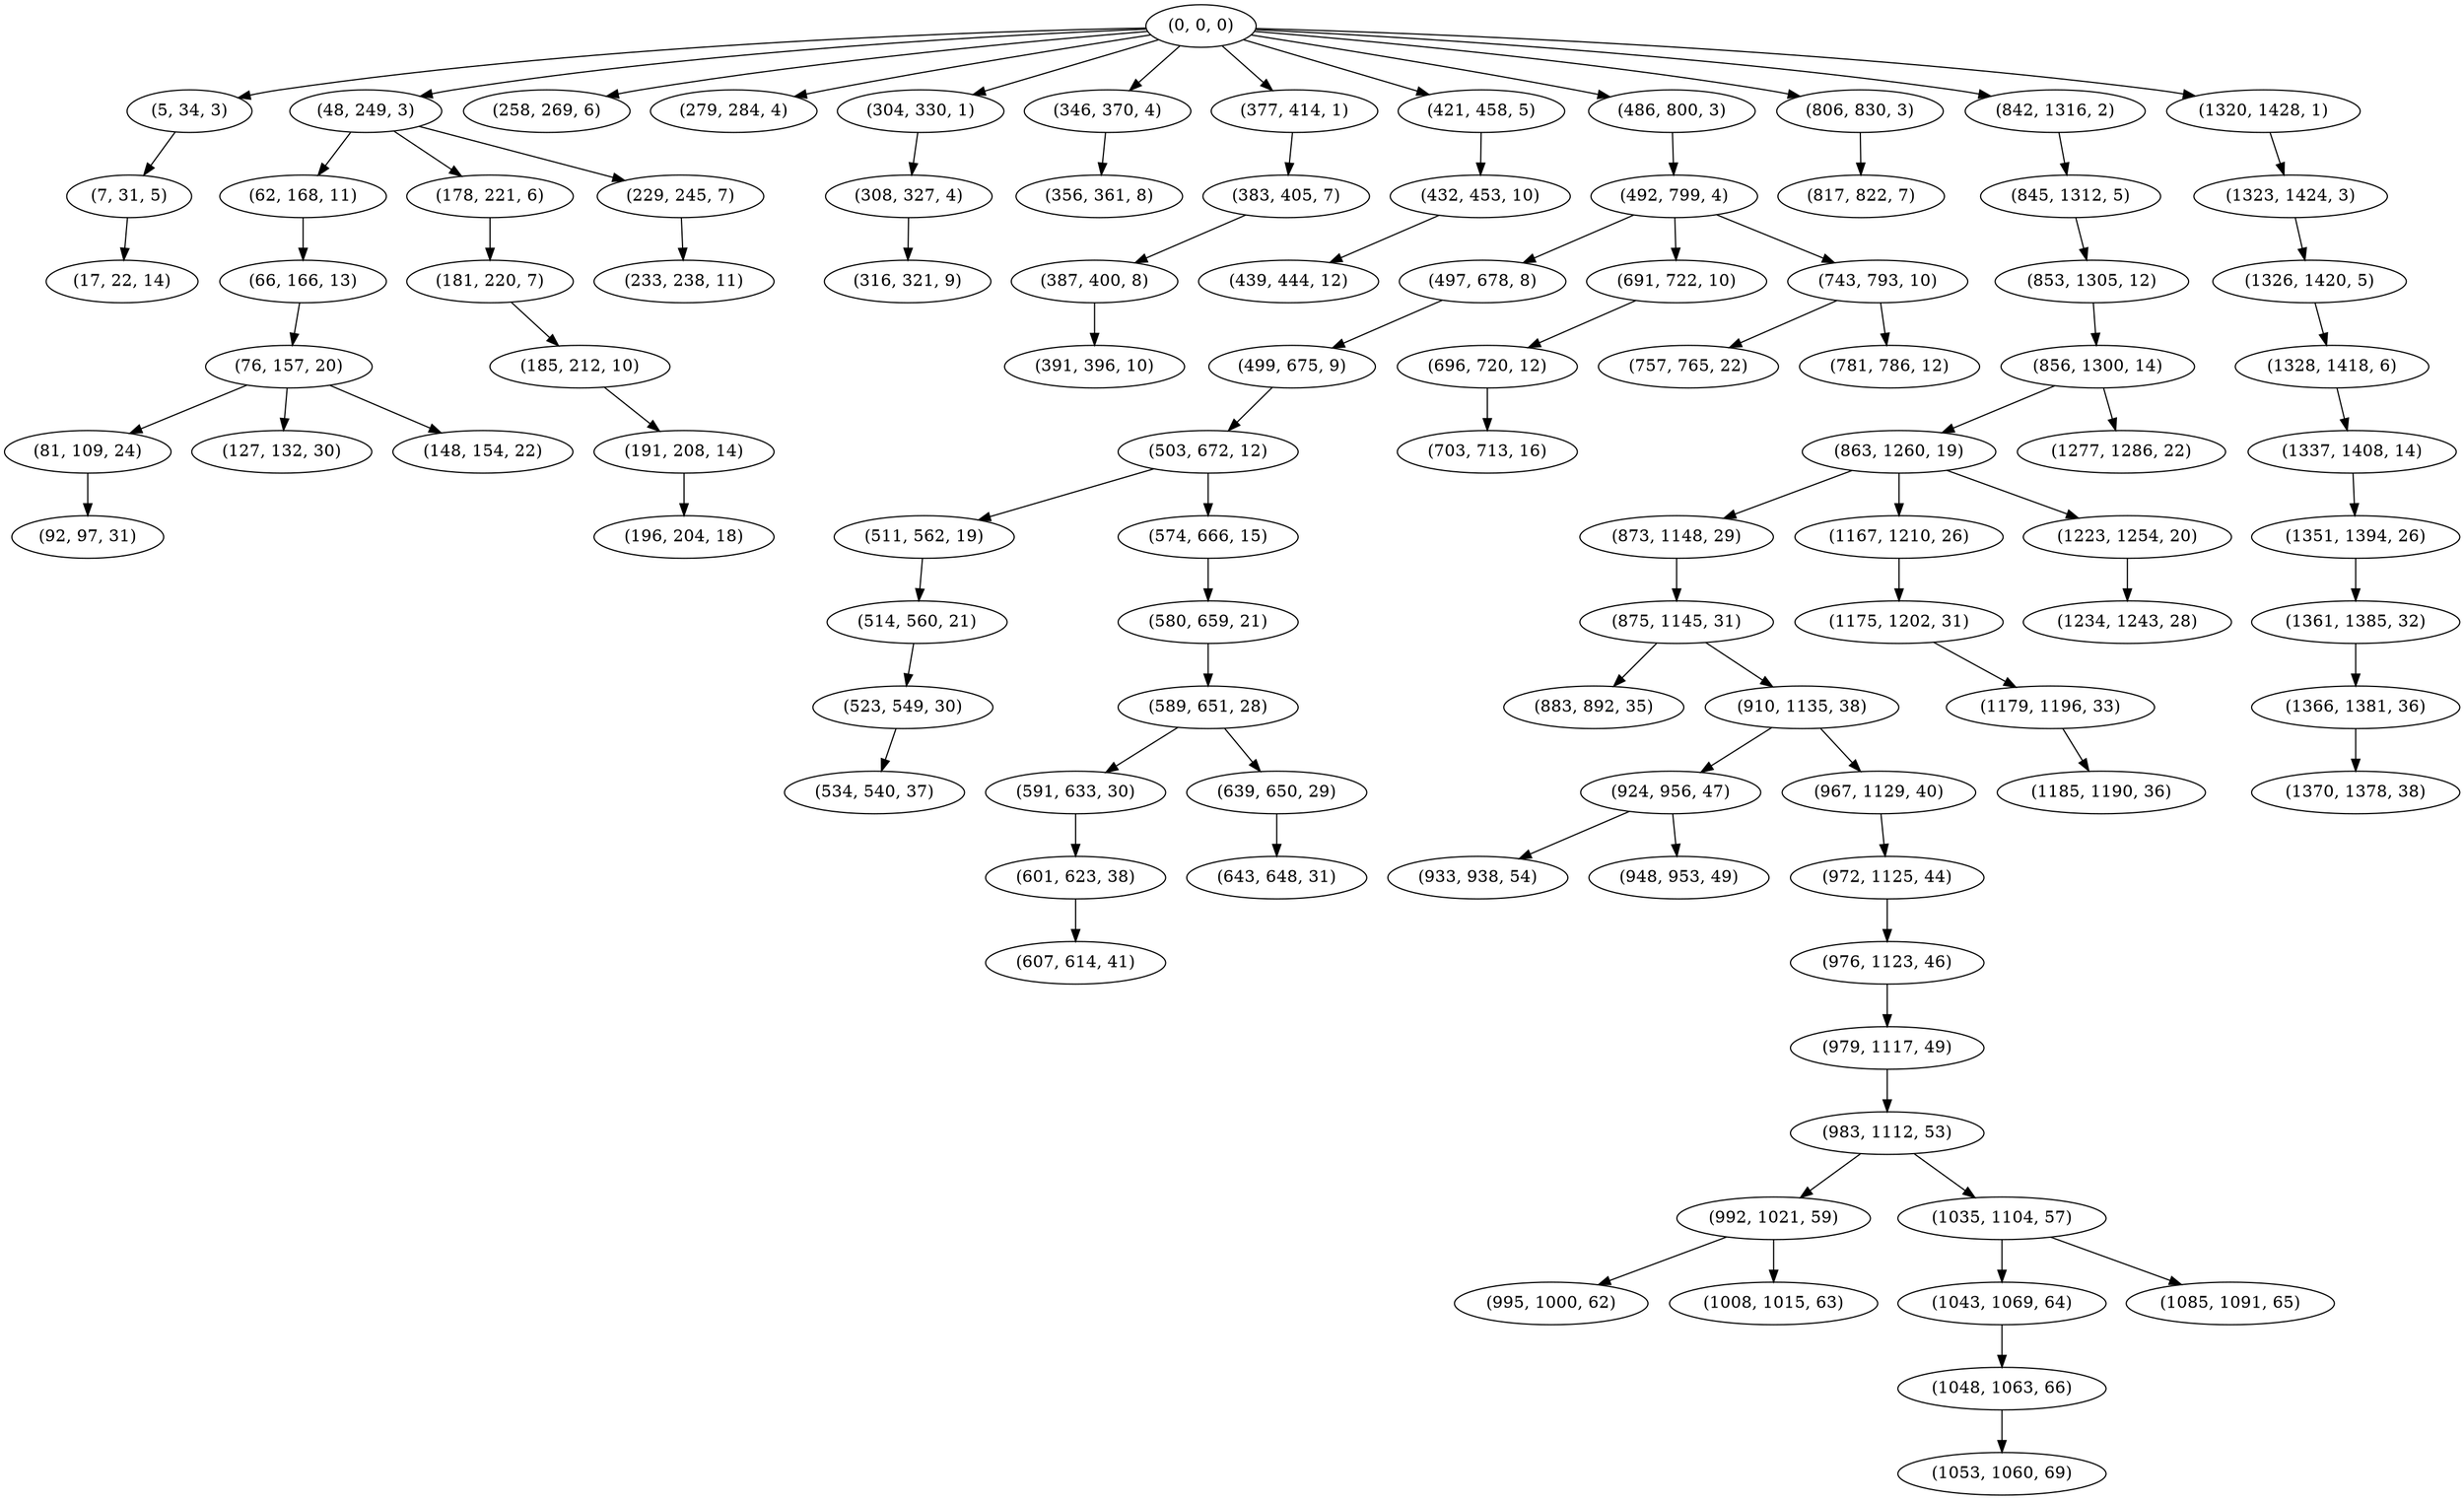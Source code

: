 digraph tree {
    "(0, 0, 0)";
    "(5, 34, 3)";
    "(7, 31, 5)";
    "(17, 22, 14)";
    "(48, 249, 3)";
    "(62, 168, 11)";
    "(66, 166, 13)";
    "(76, 157, 20)";
    "(81, 109, 24)";
    "(92, 97, 31)";
    "(127, 132, 30)";
    "(148, 154, 22)";
    "(178, 221, 6)";
    "(181, 220, 7)";
    "(185, 212, 10)";
    "(191, 208, 14)";
    "(196, 204, 18)";
    "(229, 245, 7)";
    "(233, 238, 11)";
    "(258, 269, 6)";
    "(279, 284, 4)";
    "(304, 330, 1)";
    "(308, 327, 4)";
    "(316, 321, 9)";
    "(346, 370, 4)";
    "(356, 361, 8)";
    "(377, 414, 1)";
    "(383, 405, 7)";
    "(387, 400, 8)";
    "(391, 396, 10)";
    "(421, 458, 5)";
    "(432, 453, 10)";
    "(439, 444, 12)";
    "(486, 800, 3)";
    "(492, 799, 4)";
    "(497, 678, 8)";
    "(499, 675, 9)";
    "(503, 672, 12)";
    "(511, 562, 19)";
    "(514, 560, 21)";
    "(523, 549, 30)";
    "(534, 540, 37)";
    "(574, 666, 15)";
    "(580, 659, 21)";
    "(589, 651, 28)";
    "(591, 633, 30)";
    "(601, 623, 38)";
    "(607, 614, 41)";
    "(639, 650, 29)";
    "(643, 648, 31)";
    "(691, 722, 10)";
    "(696, 720, 12)";
    "(703, 713, 16)";
    "(743, 793, 10)";
    "(757, 765, 22)";
    "(781, 786, 12)";
    "(806, 830, 3)";
    "(817, 822, 7)";
    "(842, 1316, 2)";
    "(845, 1312, 5)";
    "(853, 1305, 12)";
    "(856, 1300, 14)";
    "(863, 1260, 19)";
    "(873, 1148, 29)";
    "(875, 1145, 31)";
    "(883, 892, 35)";
    "(910, 1135, 38)";
    "(924, 956, 47)";
    "(933, 938, 54)";
    "(948, 953, 49)";
    "(967, 1129, 40)";
    "(972, 1125, 44)";
    "(976, 1123, 46)";
    "(979, 1117, 49)";
    "(983, 1112, 53)";
    "(992, 1021, 59)";
    "(995, 1000, 62)";
    "(1008, 1015, 63)";
    "(1035, 1104, 57)";
    "(1043, 1069, 64)";
    "(1048, 1063, 66)";
    "(1053, 1060, 69)";
    "(1085, 1091, 65)";
    "(1167, 1210, 26)";
    "(1175, 1202, 31)";
    "(1179, 1196, 33)";
    "(1185, 1190, 36)";
    "(1223, 1254, 20)";
    "(1234, 1243, 28)";
    "(1277, 1286, 22)";
    "(1320, 1428, 1)";
    "(1323, 1424, 3)";
    "(1326, 1420, 5)";
    "(1328, 1418, 6)";
    "(1337, 1408, 14)";
    "(1351, 1394, 26)";
    "(1361, 1385, 32)";
    "(1366, 1381, 36)";
    "(1370, 1378, 38)";
    "(0, 0, 0)" -> "(5, 34, 3)";
    "(0, 0, 0)" -> "(48, 249, 3)";
    "(0, 0, 0)" -> "(258, 269, 6)";
    "(0, 0, 0)" -> "(279, 284, 4)";
    "(0, 0, 0)" -> "(304, 330, 1)";
    "(0, 0, 0)" -> "(346, 370, 4)";
    "(0, 0, 0)" -> "(377, 414, 1)";
    "(0, 0, 0)" -> "(421, 458, 5)";
    "(0, 0, 0)" -> "(486, 800, 3)";
    "(0, 0, 0)" -> "(806, 830, 3)";
    "(0, 0, 0)" -> "(842, 1316, 2)";
    "(0, 0, 0)" -> "(1320, 1428, 1)";
    "(5, 34, 3)" -> "(7, 31, 5)";
    "(7, 31, 5)" -> "(17, 22, 14)";
    "(48, 249, 3)" -> "(62, 168, 11)";
    "(48, 249, 3)" -> "(178, 221, 6)";
    "(48, 249, 3)" -> "(229, 245, 7)";
    "(62, 168, 11)" -> "(66, 166, 13)";
    "(66, 166, 13)" -> "(76, 157, 20)";
    "(76, 157, 20)" -> "(81, 109, 24)";
    "(76, 157, 20)" -> "(127, 132, 30)";
    "(76, 157, 20)" -> "(148, 154, 22)";
    "(81, 109, 24)" -> "(92, 97, 31)";
    "(178, 221, 6)" -> "(181, 220, 7)";
    "(181, 220, 7)" -> "(185, 212, 10)";
    "(185, 212, 10)" -> "(191, 208, 14)";
    "(191, 208, 14)" -> "(196, 204, 18)";
    "(229, 245, 7)" -> "(233, 238, 11)";
    "(304, 330, 1)" -> "(308, 327, 4)";
    "(308, 327, 4)" -> "(316, 321, 9)";
    "(346, 370, 4)" -> "(356, 361, 8)";
    "(377, 414, 1)" -> "(383, 405, 7)";
    "(383, 405, 7)" -> "(387, 400, 8)";
    "(387, 400, 8)" -> "(391, 396, 10)";
    "(421, 458, 5)" -> "(432, 453, 10)";
    "(432, 453, 10)" -> "(439, 444, 12)";
    "(486, 800, 3)" -> "(492, 799, 4)";
    "(492, 799, 4)" -> "(497, 678, 8)";
    "(492, 799, 4)" -> "(691, 722, 10)";
    "(492, 799, 4)" -> "(743, 793, 10)";
    "(497, 678, 8)" -> "(499, 675, 9)";
    "(499, 675, 9)" -> "(503, 672, 12)";
    "(503, 672, 12)" -> "(511, 562, 19)";
    "(503, 672, 12)" -> "(574, 666, 15)";
    "(511, 562, 19)" -> "(514, 560, 21)";
    "(514, 560, 21)" -> "(523, 549, 30)";
    "(523, 549, 30)" -> "(534, 540, 37)";
    "(574, 666, 15)" -> "(580, 659, 21)";
    "(580, 659, 21)" -> "(589, 651, 28)";
    "(589, 651, 28)" -> "(591, 633, 30)";
    "(589, 651, 28)" -> "(639, 650, 29)";
    "(591, 633, 30)" -> "(601, 623, 38)";
    "(601, 623, 38)" -> "(607, 614, 41)";
    "(639, 650, 29)" -> "(643, 648, 31)";
    "(691, 722, 10)" -> "(696, 720, 12)";
    "(696, 720, 12)" -> "(703, 713, 16)";
    "(743, 793, 10)" -> "(757, 765, 22)";
    "(743, 793, 10)" -> "(781, 786, 12)";
    "(806, 830, 3)" -> "(817, 822, 7)";
    "(842, 1316, 2)" -> "(845, 1312, 5)";
    "(845, 1312, 5)" -> "(853, 1305, 12)";
    "(853, 1305, 12)" -> "(856, 1300, 14)";
    "(856, 1300, 14)" -> "(863, 1260, 19)";
    "(856, 1300, 14)" -> "(1277, 1286, 22)";
    "(863, 1260, 19)" -> "(873, 1148, 29)";
    "(863, 1260, 19)" -> "(1167, 1210, 26)";
    "(863, 1260, 19)" -> "(1223, 1254, 20)";
    "(873, 1148, 29)" -> "(875, 1145, 31)";
    "(875, 1145, 31)" -> "(883, 892, 35)";
    "(875, 1145, 31)" -> "(910, 1135, 38)";
    "(910, 1135, 38)" -> "(924, 956, 47)";
    "(910, 1135, 38)" -> "(967, 1129, 40)";
    "(924, 956, 47)" -> "(933, 938, 54)";
    "(924, 956, 47)" -> "(948, 953, 49)";
    "(967, 1129, 40)" -> "(972, 1125, 44)";
    "(972, 1125, 44)" -> "(976, 1123, 46)";
    "(976, 1123, 46)" -> "(979, 1117, 49)";
    "(979, 1117, 49)" -> "(983, 1112, 53)";
    "(983, 1112, 53)" -> "(992, 1021, 59)";
    "(983, 1112, 53)" -> "(1035, 1104, 57)";
    "(992, 1021, 59)" -> "(995, 1000, 62)";
    "(992, 1021, 59)" -> "(1008, 1015, 63)";
    "(1035, 1104, 57)" -> "(1043, 1069, 64)";
    "(1035, 1104, 57)" -> "(1085, 1091, 65)";
    "(1043, 1069, 64)" -> "(1048, 1063, 66)";
    "(1048, 1063, 66)" -> "(1053, 1060, 69)";
    "(1167, 1210, 26)" -> "(1175, 1202, 31)";
    "(1175, 1202, 31)" -> "(1179, 1196, 33)";
    "(1179, 1196, 33)" -> "(1185, 1190, 36)";
    "(1223, 1254, 20)" -> "(1234, 1243, 28)";
    "(1320, 1428, 1)" -> "(1323, 1424, 3)";
    "(1323, 1424, 3)" -> "(1326, 1420, 5)";
    "(1326, 1420, 5)" -> "(1328, 1418, 6)";
    "(1328, 1418, 6)" -> "(1337, 1408, 14)";
    "(1337, 1408, 14)" -> "(1351, 1394, 26)";
    "(1351, 1394, 26)" -> "(1361, 1385, 32)";
    "(1361, 1385, 32)" -> "(1366, 1381, 36)";
    "(1366, 1381, 36)" -> "(1370, 1378, 38)";
}
